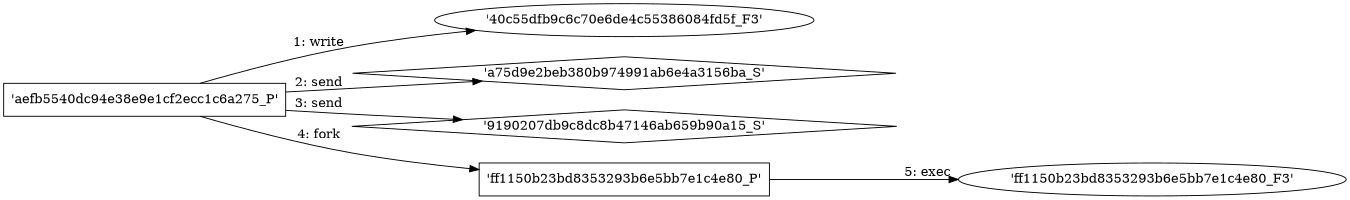 digraph "D:\Learning\Paper\apt\基于CTI的攻击预警\Dataset\攻击图\ASGfromALLCTI\Threat Source newsletter (March 31, 2022) — Is Fortnite a Metaverse.dot" {
rankdir="LR"
size="9"
fixedsize="false"
splines="true"
nodesep=0.3
ranksep=0
fontsize=10
overlap="scalexy"
engine= "neato"
	"'40c55dfb9c6c70e6de4c55386084fd5f_F3'" [node_type=file shape=ellipse]
	"'aefb5540dc94e38e9e1cf2ecc1c6a275_P'" [node_type=Process shape=box]
	"'aefb5540dc94e38e9e1cf2ecc1c6a275_P'" -> "'40c55dfb9c6c70e6de4c55386084fd5f_F3'" [label="1: write"]
	"'a75d9e2beb380b974991ab6e4a3156ba_S'" [node_type=Socket shape=diamond]
	"'aefb5540dc94e38e9e1cf2ecc1c6a275_P'" [node_type=Process shape=box]
	"'aefb5540dc94e38e9e1cf2ecc1c6a275_P'" -> "'a75d9e2beb380b974991ab6e4a3156ba_S'" [label="2: send"]
	"'9190207db9c8dc8b47146ab659b90a15_S'" [node_type=Socket shape=diamond]
	"'aefb5540dc94e38e9e1cf2ecc1c6a275_P'" [node_type=Process shape=box]
	"'aefb5540dc94e38e9e1cf2ecc1c6a275_P'" -> "'9190207db9c8dc8b47146ab659b90a15_S'" [label="3: send"]
	"'aefb5540dc94e38e9e1cf2ecc1c6a275_P'" [node_type=Process shape=box]
	"'ff1150b23bd8353293b6e5bb7e1c4e80_P'" [node_type=Process shape=box]
	"'aefb5540dc94e38e9e1cf2ecc1c6a275_P'" -> "'ff1150b23bd8353293b6e5bb7e1c4e80_P'" [label="4: fork"]
	"'ff1150b23bd8353293b6e5bb7e1c4e80_P'" [node_type=Process shape=box]
	"'ff1150b23bd8353293b6e5bb7e1c4e80_F3'" [node_type=File shape=ellipse]
	"'ff1150b23bd8353293b6e5bb7e1c4e80_P'" -> "'ff1150b23bd8353293b6e5bb7e1c4e80_F3'" [label="5: exec"]
}

